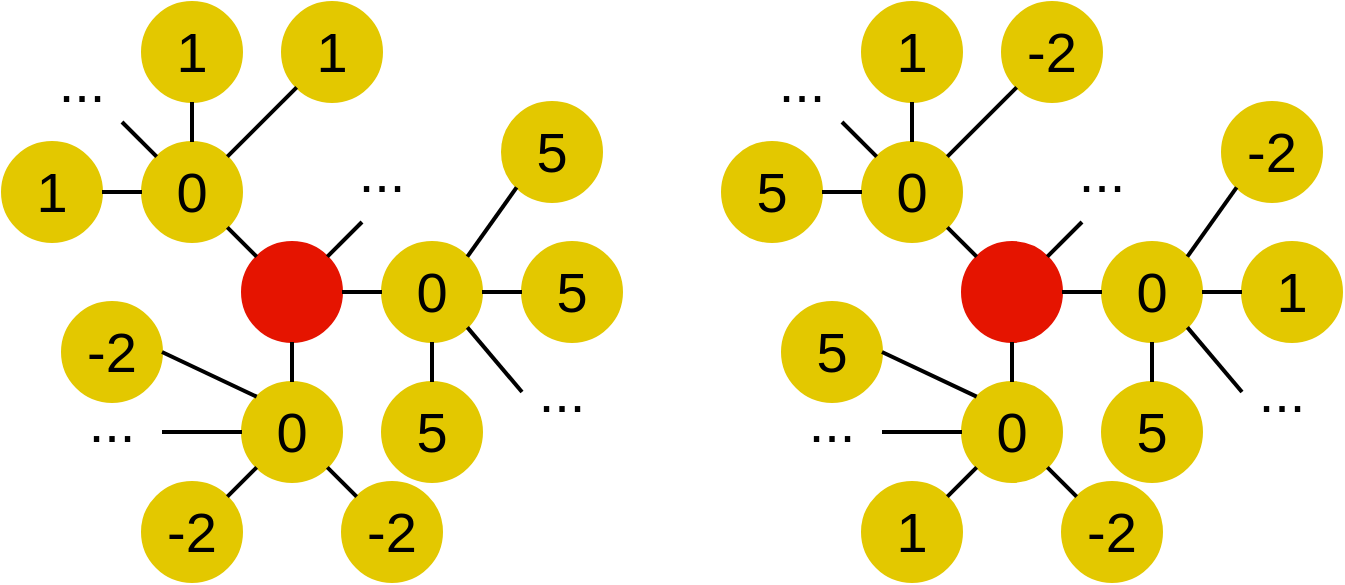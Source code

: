 <mxfile version="15.0.3" type="github">
  <diagram id="41TENCk-us3p-DswaN3T" name="Page-1">
    <mxGraphModel dx="946" dy="543" grid="1" gridSize="10" guides="1" tooltips="1" connect="1" arrows="1" fold="1" page="1" pageScale="1" pageWidth="850" pageHeight="1100" math="0" shadow="0">
      <root>
        <mxCell id="0" />
        <mxCell id="1" parent="0" />
        <mxCell id="OCGcXutntZykLMBoqyvL-28" value="&lt;font style=&quot;font-size: 28px&quot;&gt;...&lt;/font&gt;" style="text;html=1;strokeColor=none;fillColor=none;align=center;verticalAlign=middle;whiteSpace=wrap;rounded=0;" parent="1" vertex="1">
          <mxGeometry x="140" y="510" width="40" height="20" as="geometry" />
        </mxCell>
        <mxCell id="Z6vbrmiXovS8cvgwPFea-2" value="" style="ellipse;whiteSpace=wrap;html=1;aspect=fixed;fillColor=#e51400;fontColor=#ffffff;strokeColor=#E51400;" vertex="1" parent="1">
          <mxGeometry x="240" y="600" width="50" height="50" as="geometry" />
        </mxCell>
        <mxCell id="Z6vbrmiXovS8cvgwPFea-3" value="&lt;font style=&quot;font-size: 28px&quot;&gt;0&lt;/font&gt;" style="ellipse;whiteSpace=wrap;html=1;aspect=fixed;fillColor=#e3c800;fontColor=#000000;strokeColor=#E3C800;" vertex="1" parent="1">
          <mxGeometry x="190" y="550" width="50" height="50" as="geometry" />
        </mxCell>
        <mxCell id="Z6vbrmiXovS8cvgwPFea-4" value="&lt;font style=&quot;font-size: 28px&quot;&gt;0&lt;/font&gt;" style="ellipse;whiteSpace=wrap;html=1;aspect=fixed;fillColor=#e3c800;fontColor=#000000;strokeColor=#E3C800;" vertex="1" parent="1">
          <mxGeometry x="240" y="670" width="50" height="50" as="geometry" />
        </mxCell>
        <mxCell id="Z6vbrmiXovS8cvgwPFea-5" value="&lt;font style=&quot;font-size: 28px&quot;&gt;0&lt;/font&gt;" style="ellipse;whiteSpace=wrap;html=1;aspect=fixed;fillColor=#e3c800;fontColor=#000000;strokeColor=#E3C800;" vertex="1" parent="1">
          <mxGeometry x="310" y="600" width="50" height="50" as="geometry" />
        </mxCell>
        <mxCell id="Z6vbrmiXovS8cvgwPFea-6" style="rounded=0;orthogonalLoop=1;jettySize=auto;html=1;exitX=0;exitY=0;exitDx=0;exitDy=0;endArrow=none;endFill=0;strokeWidth=2;entryX=1;entryY=1;entryDx=0;entryDy=0;" edge="1" parent="1" source="Z6vbrmiXovS8cvgwPFea-2" target="Z6vbrmiXovS8cvgwPFea-3">
          <mxGeometry relative="1" as="geometry">
            <mxPoint x="281.716" y="281.716" as="sourcePoint" />
            <mxPoint x="258.284" y="238.284" as="targetPoint" />
          </mxGeometry>
        </mxCell>
        <mxCell id="Z6vbrmiXovS8cvgwPFea-7" style="rounded=0;orthogonalLoop=1;jettySize=auto;html=1;exitX=0.5;exitY=0;exitDx=0;exitDy=0;endArrow=none;endFill=0;strokeWidth=2;entryX=0.5;entryY=1;entryDx=0;entryDy=0;" edge="1" parent="1" source="Z6vbrmiXovS8cvgwPFea-4" target="Z6vbrmiXovS8cvgwPFea-2">
          <mxGeometry relative="1" as="geometry">
            <mxPoint x="257.322" y="617.322" as="sourcePoint" />
            <mxPoint x="242.678" y="602.678" as="targetPoint" />
          </mxGeometry>
        </mxCell>
        <mxCell id="Z6vbrmiXovS8cvgwPFea-8" style="rounded=0;orthogonalLoop=1;jettySize=auto;html=1;exitX=0;exitY=0.5;exitDx=0;exitDy=0;endArrow=none;endFill=0;strokeWidth=2;entryX=1;entryY=0.5;entryDx=0;entryDy=0;" edge="1" parent="1" source="Z6vbrmiXovS8cvgwPFea-5" target="Z6vbrmiXovS8cvgwPFea-2">
          <mxGeometry relative="1" as="geometry">
            <mxPoint x="257.322" y="617.322" as="sourcePoint" />
            <mxPoint x="242.678" y="602.678" as="targetPoint" />
          </mxGeometry>
        </mxCell>
        <mxCell id="Z6vbrmiXovS8cvgwPFea-9" value="&lt;font style=&quot;font-size: 28px&quot;&gt;1&lt;/font&gt;" style="ellipse;whiteSpace=wrap;html=1;aspect=fixed;fillColor=#e3c800;fontColor=#000000;strokeColor=#E3C800;" vertex="1" parent="1">
          <mxGeometry x="190" y="480" width="50" height="50" as="geometry" />
        </mxCell>
        <mxCell id="Z6vbrmiXovS8cvgwPFea-10" style="rounded=0;orthogonalLoop=1;jettySize=auto;html=1;exitX=0.5;exitY=0;exitDx=0;exitDy=0;endArrow=none;endFill=0;strokeWidth=2;entryX=0.5;entryY=1;entryDx=0;entryDy=0;" edge="1" parent="1" source="Z6vbrmiXovS8cvgwPFea-3" target="Z6vbrmiXovS8cvgwPFea-9">
          <mxGeometry relative="1" as="geometry">
            <mxPoint x="257.322" y="617.322" as="sourcePoint" />
            <mxPoint x="242.678" y="602.678" as="targetPoint" />
          </mxGeometry>
        </mxCell>
        <mxCell id="Z6vbrmiXovS8cvgwPFea-12" value="&lt;font style=&quot;font-size: 28px&quot;&gt;1&lt;/font&gt;" style="ellipse;whiteSpace=wrap;html=1;aspect=fixed;fillColor=#e3c800;fontColor=#000000;strokeColor=#E3C800;" vertex="1" parent="1">
          <mxGeometry x="120" y="550" width="50" height="50" as="geometry" />
        </mxCell>
        <mxCell id="Z6vbrmiXovS8cvgwPFea-13" style="rounded=0;orthogonalLoop=1;jettySize=auto;html=1;exitX=0;exitY=0.5;exitDx=0;exitDy=0;endArrow=none;endFill=0;strokeWidth=2;entryX=1;entryY=0.5;entryDx=0;entryDy=0;" edge="1" parent="1" source="Z6vbrmiXovS8cvgwPFea-3" target="Z6vbrmiXovS8cvgwPFea-12">
          <mxGeometry relative="1" as="geometry">
            <mxPoint x="225" y="560" as="sourcePoint" />
            <mxPoint x="225" y="540" as="targetPoint" />
          </mxGeometry>
        </mxCell>
        <mxCell id="Z6vbrmiXovS8cvgwPFea-14" style="rounded=0;orthogonalLoop=1;jettySize=auto;html=1;exitX=0;exitY=0;exitDx=0;exitDy=0;endArrow=none;endFill=0;strokeWidth=2;" edge="1" parent="1" source="Z6vbrmiXovS8cvgwPFea-3">
          <mxGeometry relative="1" as="geometry">
            <mxPoint x="257.322" y="617.322" as="sourcePoint" />
            <mxPoint x="180" y="540" as="targetPoint" />
          </mxGeometry>
        </mxCell>
        <mxCell id="Z6vbrmiXovS8cvgwPFea-15" value="&lt;font style=&quot;font-size: 28px&quot;&gt;-2&lt;/font&gt;" style="ellipse;whiteSpace=wrap;html=1;aspect=fixed;fillColor=#e3c800;fontColor=#000000;strokeColor=#E3C800;" vertex="1" parent="1">
          <mxGeometry x="190" y="720" width="50" height="50" as="geometry" />
        </mxCell>
        <mxCell id="Z6vbrmiXovS8cvgwPFea-16" value="&lt;font style=&quot;font-size: 28px&quot;&gt;-2&lt;/font&gt;" style="ellipse;whiteSpace=wrap;html=1;aspect=fixed;fillColor=#e3c800;fontColor=#000000;strokeColor=#E3C800;" vertex="1" parent="1">
          <mxGeometry x="150" y="630" width="50" height="50" as="geometry" />
        </mxCell>
        <mxCell id="Z6vbrmiXovS8cvgwPFea-17" style="rounded=0;orthogonalLoop=1;jettySize=auto;html=1;exitX=0;exitY=0;exitDx=0;exitDy=0;endArrow=none;endFill=0;strokeWidth=2;entryX=1;entryY=0.5;entryDx=0;entryDy=0;" edge="1" parent="1" source="Z6vbrmiXovS8cvgwPFea-4" target="Z6vbrmiXovS8cvgwPFea-16">
          <mxGeometry relative="1" as="geometry">
            <mxPoint x="200" y="585" as="sourcePoint" />
            <mxPoint x="180" y="585" as="targetPoint" />
          </mxGeometry>
        </mxCell>
        <mxCell id="Z6vbrmiXovS8cvgwPFea-18" style="rounded=0;orthogonalLoop=1;jettySize=auto;html=1;exitX=0;exitY=1;exitDx=0;exitDy=0;endArrow=none;endFill=0;strokeWidth=2;entryX=1;entryY=0;entryDx=0;entryDy=0;" edge="1" parent="1" source="Z6vbrmiXovS8cvgwPFea-4" target="Z6vbrmiXovS8cvgwPFea-15">
          <mxGeometry relative="1" as="geometry">
            <mxPoint x="257.322" y="687.322" as="sourcePoint" />
            <mxPoint x="210" y="665" as="targetPoint" />
          </mxGeometry>
        </mxCell>
        <mxCell id="Z6vbrmiXovS8cvgwPFea-19" value="&lt;font style=&quot;font-size: 28px&quot;&gt;...&lt;/font&gt;" style="text;html=1;strokeColor=none;fillColor=none;align=center;verticalAlign=middle;whiteSpace=wrap;rounded=0;" vertex="1" parent="1">
          <mxGeometry x="155" y="680" width="40" height="20" as="geometry" />
        </mxCell>
        <mxCell id="Z6vbrmiXovS8cvgwPFea-20" style="rounded=0;orthogonalLoop=1;jettySize=auto;html=1;exitX=0;exitY=0.5;exitDx=0;exitDy=0;endArrow=none;endFill=0;strokeWidth=2;" edge="1" parent="1" source="Z6vbrmiXovS8cvgwPFea-4">
          <mxGeometry relative="1" as="geometry">
            <mxPoint x="200" y="585" as="sourcePoint" />
            <mxPoint x="200" y="695" as="targetPoint" />
          </mxGeometry>
        </mxCell>
        <mxCell id="Z6vbrmiXovS8cvgwPFea-21" value="&lt;font style=&quot;font-size: 28px&quot;&gt;...&lt;/font&gt;" style="text;html=1;strokeColor=none;fillColor=none;align=center;verticalAlign=middle;whiteSpace=wrap;rounded=0;" vertex="1" parent="1">
          <mxGeometry x="290" y="550" width="40" height="30" as="geometry" />
        </mxCell>
        <mxCell id="Z6vbrmiXovS8cvgwPFea-22" style="rounded=0;orthogonalLoop=1;jettySize=auto;html=1;endArrow=none;endFill=0;strokeWidth=2;entryX=1;entryY=0;entryDx=0;entryDy=0;" edge="1" parent="1" target="Z6vbrmiXovS8cvgwPFea-2">
          <mxGeometry relative="1" as="geometry">
            <mxPoint x="300" y="590" as="sourcePoint" />
            <mxPoint x="300" y="635" as="targetPoint" />
          </mxGeometry>
        </mxCell>
        <mxCell id="Z6vbrmiXovS8cvgwPFea-23" value="&lt;font style=&quot;font-size: 28px&quot;&gt;5&lt;/font&gt;" style="ellipse;whiteSpace=wrap;html=1;aspect=fixed;fillColor=#e3c800;fontColor=#000000;strokeColor=#E3C800;" vertex="1" parent="1">
          <mxGeometry x="310" y="670" width="50" height="50" as="geometry" />
        </mxCell>
        <mxCell id="Z6vbrmiXovS8cvgwPFea-24" value="&lt;font style=&quot;font-size: 28px&quot;&gt;5&lt;/font&gt;" style="ellipse;whiteSpace=wrap;html=1;aspect=fixed;fillColor=#e3c800;fontColor=#000000;strokeColor=#E3C800;" vertex="1" parent="1">
          <mxGeometry x="380" y="600" width="50" height="50" as="geometry" />
        </mxCell>
        <mxCell id="Z6vbrmiXovS8cvgwPFea-25" style="rounded=0;orthogonalLoop=1;jettySize=auto;html=1;exitX=0;exitY=0.5;exitDx=0;exitDy=0;endArrow=none;endFill=0;strokeWidth=2;entryX=1;entryY=0.5;entryDx=0;entryDy=0;" edge="1" parent="1" source="Z6vbrmiXovS8cvgwPFea-24" target="Z6vbrmiXovS8cvgwPFea-5">
          <mxGeometry relative="1" as="geometry">
            <mxPoint x="320" y="635" as="sourcePoint" />
            <mxPoint x="360" y="625" as="targetPoint" />
          </mxGeometry>
        </mxCell>
        <mxCell id="Z6vbrmiXovS8cvgwPFea-26" style="rounded=0;orthogonalLoop=1;jettySize=auto;html=1;exitX=0.5;exitY=0;exitDx=0;exitDy=0;endArrow=none;endFill=0;strokeWidth=2;entryX=0.5;entryY=1;entryDx=0;entryDy=0;" edge="1" parent="1" source="Z6vbrmiXovS8cvgwPFea-23" target="Z6vbrmiXovS8cvgwPFea-5">
          <mxGeometry relative="1" as="geometry">
            <mxPoint x="275" y="680" as="sourcePoint" />
            <mxPoint x="275" y="660" as="targetPoint" />
          </mxGeometry>
        </mxCell>
        <mxCell id="Z6vbrmiXovS8cvgwPFea-27" value="&lt;font style=&quot;font-size: 28px&quot;&gt;...&lt;/font&gt;" style="text;html=1;strokeColor=none;fillColor=none;align=center;verticalAlign=middle;whiteSpace=wrap;rounded=0;" vertex="1" parent="1">
          <mxGeometry x="380" y="660" width="40" height="30" as="geometry" />
        </mxCell>
        <mxCell id="Z6vbrmiXovS8cvgwPFea-28" style="rounded=0;orthogonalLoop=1;jettySize=auto;html=1;exitX=0;exitY=0.5;exitDx=0;exitDy=0;endArrow=none;endFill=0;strokeWidth=2;entryX=1;entryY=1;entryDx=0;entryDy=0;" edge="1" parent="1" source="Z6vbrmiXovS8cvgwPFea-27" target="Z6vbrmiXovS8cvgwPFea-5">
          <mxGeometry relative="1" as="geometry">
            <mxPoint x="257.322" y="617.322" as="sourcePoint" />
            <mxPoint x="242.678" y="602.678" as="targetPoint" />
          </mxGeometry>
        </mxCell>
        <mxCell id="Z6vbrmiXovS8cvgwPFea-29" value="&lt;font style=&quot;font-size: 28px&quot;&gt;...&lt;/font&gt;" style="text;html=1;strokeColor=none;fillColor=none;align=center;verticalAlign=middle;whiteSpace=wrap;rounded=0;" vertex="1" parent="1">
          <mxGeometry x="500" y="510" width="40" height="20" as="geometry" />
        </mxCell>
        <mxCell id="Z6vbrmiXovS8cvgwPFea-30" value="" style="ellipse;whiteSpace=wrap;html=1;aspect=fixed;fillColor=#e51400;fontColor=#ffffff;strokeColor=#E51400;" vertex="1" parent="1">
          <mxGeometry x="600" y="600" width="50" height="50" as="geometry" />
        </mxCell>
        <mxCell id="Z6vbrmiXovS8cvgwPFea-31" value="&lt;font style=&quot;font-size: 28px&quot;&gt;0&lt;/font&gt;" style="ellipse;whiteSpace=wrap;html=1;aspect=fixed;fillColor=#e3c800;fontColor=#000000;strokeColor=#E3C800;" vertex="1" parent="1">
          <mxGeometry x="550" y="550" width="50" height="50" as="geometry" />
        </mxCell>
        <mxCell id="Z6vbrmiXovS8cvgwPFea-32" value="&lt;font style=&quot;font-size: 28px&quot;&gt;0&lt;/font&gt;" style="ellipse;whiteSpace=wrap;html=1;aspect=fixed;fillColor=#e3c800;fontColor=#000000;strokeColor=#E3C800;" vertex="1" parent="1">
          <mxGeometry x="600" y="670" width="50" height="50" as="geometry" />
        </mxCell>
        <mxCell id="Z6vbrmiXovS8cvgwPFea-33" value="&lt;font style=&quot;font-size: 28px&quot;&gt;0&lt;/font&gt;" style="ellipse;whiteSpace=wrap;html=1;aspect=fixed;fillColor=#e3c800;fontColor=#000000;strokeColor=#E3C800;" vertex="1" parent="1">
          <mxGeometry x="670" y="600" width="50" height="50" as="geometry" />
        </mxCell>
        <mxCell id="Z6vbrmiXovS8cvgwPFea-34" style="rounded=0;orthogonalLoop=1;jettySize=auto;html=1;exitX=0;exitY=0;exitDx=0;exitDy=0;endArrow=none;endFill=0;strokeWidth=2;entryX=1;entryY=1;entryDx=0;entryDy=0;" edge="1" parent="1" source="Z6vbrmiXovS8cvgwPFea-30" target="Z6vbrmiXovS8cvgwPFea-31">
          <mxGeometry relative="1" as="geometry">
            <mxPoint x="641.716" y="281.716" as="sourcePoint" />
            <mxPoint x="618.284" y="238.284" as="targetPoint" />
          </mxGeometry>
        </mxCell>
        <mxCell id="Z6vbrmiXovS8cvgwPFea-35" style="rounded=0;orthogonalLoop=1;jettySize=auto;html=1;exitX=0.5;exitY=0;exitDx=0;exitDy=0;endArrow=none;endFill=0;strokeWidth=2;entryX=0.5;entryY=1;entryDx=0;entryDy=0;" edge="1" parent="1" source="Z6vbrmiXovS8cvgwPFea-32" target="Z6vbrmiXovS8cvgwPFea-30">
          <mxGeometry relative="1" as="geometry">
            <mxPoint x="617.322" y="617.322" as="sourcePoint" />
            <mxPoint x="602.678" y="602.678" as="targetPoint" />
          </mxGeometry>
        </mxCell>
        <mxCell id="Z6vbrmiXovS8cvgwPFea-36" style="rounded=0;orthogonalLoop=1;jettySize=auto;html=1;exitX=0;exitY=0.5;exitDx=0;exitDy=0;endArrow=none;endFill=0;strokeWidth=2;entryX=1;entryY=0.5;entryDx=0;entryDy=0;" edge="1" parent="1" source="Z6vbrmiXovS8cvgwPFea-33" target="Z6vbrmiXovS8cvgwPFea-30">
          <mxGeometry relative="1" as="geometry">
            <mxPoint x="617.322" y="617.322" as="sourcePoint" />
            <mxPoint x="602.678" y="602.678" as="targetPoint" />
          </mxGeometry>
        </mxCell>
        <mxCell id="Z6vbrmiXovS8cvgwPFea-37" value="&lt;font style=&quot;font-size: 28px&quot;&gt;1&lt;/font&gt;" style="ellipse;whiteSpace=wrap;html=1;aspect=fixed;fillColor=#e3c800;fontColor=#000000;strokeColor=#E3C800;" vertex="1" parent="1">
          <mxGeometry x="550" y="480" width="50" height="50" as="geometry" />
        </mxCell>
        <mxCell id="Z6vbrmiXovS8cvgwPFea-38" style="rounded=0;orthogonalLoop=1;jettySize=auto;html=1;exitX=0.5;exitY=0;exitDx=0;exitDy=0;endArrow=none;endFill=0;strokeWidth=2;entryX=0.5;entryY=1;entryDx=0;entryDy=0;" edge="1" parent="1" source="Z6vbrmiXovS8cvgwPFea-31" target="Z6vbrmiXovS8cvgwPFea-37">
          <mxGeometry relative="1" as="geometry">
            <mxPoint x="617.322" y="617.322" as="sourcePoint" />
            <mxPoint x="602.678" y="602.678" as="targetPoint" />
          </mxGeometry>
        </mxCell>
        <mxCell id="Z6vbrmiXovS8cvgwPFea-39" value="&lt;font style=&quot;font-size: 28px&quot;&gt;5&lt;/font&gt;" style="ellipse;whiteSpace=wrap;html=1;aspect=fixed;fillColor=#e3c800;fontColor=#000000;strokeColor=#E3C800;" vertex="1" parent="1">
          <mxGeometry x="480" y="550" width="50" height="50" as="geometry" />
        </mxCell>
        <mxCell id="Z6vbrmiXovS8cvgwPFea-40" style="rounded=0;orthogonalLoop=1;jettySize=auto;html=1;exitX=0;exitY=0.5;exitDx=0;exitDy=0;endArrow=none;endFill=0;strokeWidth=2;entryX=1;entryY=0.5;entryDx=0;entryDy=0;" edge="1" parent="1" source="Z6vbrmiXovS8cvgwPFea-31" target="Z6vbrmiXovS8cvgwPFea-39">
          <mxGeometry relative="1" as="geometry">
            <mxPoint x="585" y="560" as="sourcePoint" />
            <mxPoint x="585" y="540" as="targetPoint" />
          </mxGeometry>
        </mxCell>
        <mxCell id="Z6vbrmiXovS8cvgwPFea-41" style="rounded=0;orthogonalLoop=1;jettySize=auto;html=1;exitX=0;exitY=0;exitDx=0;exitDy=0;endArrow=none;endFill=0;strokeWidth=2;" edge="1" parent="1" source="Z6vbrmiXovS8cvgwPFea-31">
          <mxGeometry relative="1" as="geometry">
            <mxPoint x="617.322" y="617.322" as="sourcePoint" />
            <mxPoint x="540" y="540" as="targetPoint" />
          </mxGeometry>
        </mxCell>
        <mxCell id="Z6vbrmiXovS8cvgwPFea-42" value="&lt;font style=&quot;font-size: 28px&quot;&gt;1&lt;/font&gt;" style="ellipse;whiteSpace=wrap;html=1;aspect=fixed;fillColor=#e3c800;fontColor=#000000;strokeColor=#E3C800;" vertex="1" parent="1">
          <mxGeometry x="550" y="720" width="50" height="50" as="geometry" />
        </mxCell>
        <mxCell id="Z6vbrmiXovS8cvgwPFea-43" value="&lt;font style=&quot;font-size: 28px&quot;&gt;5&lt;/font&gt;" style="ellipse;whiteSpace=wrap;html=1;aspect=fixed;fillColor=#e3c800;fontColor=#000000;strokeColor=#E3C800;" vertex="1" parent="1">
          <mxGeometry x="510" y="630" width="50" height="50" as="geometry" />
        </mxCell>
        <mxCell id="Z6vbrmiXovS8cvgwPFea-44" style="rounded=0;orthogonalLoop=1;jettySize=auto;html=1;exitX=0;exitY=0;exitDx=0;exitDy=0;endArrow=none;endFill=0;strokeWidth=2;entryX=1;entryY=0.5;entryDx=0;entryDy=0;" edge="1" parent="1" source="Z6vbrmiXovS8cvgwPFea-32" target="Z6vbrmiXovS8cvgwPFea-43">
          <mxGeometry relative="1" as="geometry">
            <mxPoint x="560" y="585" as="sourcePoint" />
            <mxPoint x="540" y="585" as="targetPoint" />
          </mxGeometry>
        </mxCell>
        <mxCell id="Z6vbrmiXovS8cvgwPFea-45" style="rounded=0;orthogonalLoop=1;jettySize=auto;html=1;exitX=0;exitY=1;exitDx=0;exitDy=0;endArrow=none;endFill=0;strokeWidth=2;entryX=1;entryY=0;entryDx=0;entryDy=0;" edge="1" parent="1" source="Z6vbrmiXovS8cvgwPFea-32" target="Z6vbrmiXovS8cvgwPFea-42">
          <mxGeometry relative="1" as="geometry">
            <mxPoint x="617.322" y="687.322" as="sourcePoint" />
            <mxPoint x="570" y="665" as="targetPoint" />
          </mxGeometry>
        </mxCell>
        <mxCell id="Z6vbrmiXovS8cvgwPFea-46" value="&lt;font style=&quot;font-size: 28px&quot;&gt;...&lt;/font&gt;" style="text;html=1;strokeColor=none;fillColor=none;align=center;verticalAlign=middle;whiteSpace=wrap;rounded=0;" vertex="1" parent="1">
          <mxGeometry x="515" y="680" width="40" height="20" as="geometry" />
        </mxCell>
        <mxCell id="Z6vbrmiXovS8cvgwPFea-47" style="rounded=0;orthogonalLoop=1;jettySize=auto;html=1;exitX=0;exitY=0.5;exitDx=0;exitDy=0;endArrow=none;endFill=0;strokeWidth=2;" edge="1" parent="1" source="Z6vbrmiXovS8cvgwPFea-32">
          <mxGeometry relative="1" as="geometry">
            <mxPoint x="560" y="585" as="sourcePoint" />
            <mxPoint x="560" y="695" as="targetPoint" />
          </mxGeometry>
        </mxCell>
        <mxCell id="Z6vbrmiXovS8cvgwPFea-48" value="&lt;font style=&quot;font-size: 28px&quot;&gt;...&lt;/font&gt;" style="text;html=1;strokeColor=none;fillColor=none;align=center;verticalAlign=middle;whiteSpace=wrap;rounded=0;" vertex="1" parent="1">
          <mxGeometry x="650" y="550" width="40" height="30" as="geometry" />
        </mxCell>
        <mxCell id="Z6vbrmiXovS8cvgwPFea-49" style="rounded=0;orthogonalLoop=1;jettySize=auto;html=1;endArrow=none;endFill=0;strokeWidth=2;entryX=1;entryY=0;entryDx=0;entryDy=0;" edge="1" parent="1" target="Z6vbrmiXovS8cvgwPFea-30">
          <mxGeometry relative="1" as="geometry">
            <mxPoint x="660" y="590" as="sourcePoint" />
            <mxPoint x="660" y="635" as="targetPoint" />
          </mxGeometry>
        </mxCell>
        <mxCell id="Z6vbrmiXovS8cvgwPFea-50" value="&lt;font style=&quot;font-size: 28px&quot;&gt;5&lt;/font&gt;" style="ellipse;whiteSpace=wrap;html=1;aspect=fixed;fillColor=#e3c800;fontColor=#000000;strokeColor=#E3C800;" vertex="1" parent="1">
          <mxGeometry x="670" y="670" width="50" height="50" as="geometry" />
        </mxCell>
        <mxCell id="Z6vbrmiXovS8cvgwPFea-51" value="&lt;font style=&quot;font-size: 28px&quot;&gt;1&lt;/font&gt;" style="ellipse;whiteSpace=wrap;html=1;aspect=fixed;fillColor=#e3c800;fontColor=#000000;strokeColor=#E3C800;" vertex="1" parent="1">
          <mxGeometry x="740" y="600" width="50" height="50" as="geometry" />
        </mxCell>
        <mxCell id="Z6vbrmiXovS8cvgwPFea-52" style="rounded=0;orthogonalLoop=1;jettySize=auto;html=1;exitX=0;exitY=0.5;exitDx=0;exitDy=0;endArrow=none;endFill=0;strokeWidth=2;entryX=1;entryY=0.5;entryDx=0;entryDy=0;" edge="1" parent="1" source="Z6vbrmiXovS8cvgwPFea-51" target="Z6vbrmiXovS8cvgwPFea-33">
          <mxGeometry relative="1" as="geometry">
            <mxPoint x="680" y="635" as="sourcePoint" />
            <mxPoint x="720" y="625" as="targetPoint" />
          </mxGeometry>
        </mxCell>
        <mxCell id="Z6vbrmiXovS8cvgwPFea-53" style="rounded=0;orthogonalLoop=1;jettySize=auto;html=1;exitX=0.5;exitY=0;exitDx=0;exitDy=0;endArrow=none;endFill=0;strokeWidth=2;entryX=0.5;entryY=1;entryDx=0;entryDy=0;" edge="1" parent="1" source="Z6vbrmiXovS8cvgwPFea-50" target="Z6vbrmiXovS8cvgwPFea-33">
          <mxGeometry relative="1" as="geometry">
            <mxPoint x="635" y="680" as="sourcePoint" />
            <mxPoint x="635" y="660" as="targetPoint" />
          </mxGeometry>
        </mxCell>
        <mxCell id="Z6vbrmiXovS8cvgwPFea-54" value="&lt;font style=&quot;font-size: 28px&quot;&gt;...&lt;/font&gt;" style="text;html=1;strokeColor=none;fillColor=none;align=center;verticalAlign=middle;whiteSpace=wrap;rounded=0;" vertex="1" parent="1">
          <mxGeometry x="740" y="660" width="40" height="30" as="geometry" />
        </mxCell>
        <mxCell id="Z6vbrmiXovS8cvgwPFea-55" style="rounded=0;orthogonalLoop=1;jettySize=auto;html=1;exitX=0;exitY=0.5;exitDx=0;exitDy=0;endArrow=none;endFill=0;strokeWidth=2;entryX=1;entryY=1;entryDx=0;entryDy=0;" edge="1" parent="1" source="Z6vbrmiXovS8cvgwPFea-54" target="Z6vbrmiXovS8cvgwPFea-33">
          <mxGeometry relative="1" as="geometry">
            <mxPoint x="617.322" y="617.322" as="sourcePoint" />
            <mxPoint x="602.678" y="602.678" as="targetPoint" />
          </mxGeometry>
        </mxCell>
        <mxCell id="Z6vbrmiXovS8cvgwPFea-56" value="&lt;font style=&quot;font-size: 28px&quot;&gt;-2&lt;/font&gt;" style="ellipse;whiteSpace=wrap;html=1;aspect=fixed;fillColor=#e3c800;fontColor=#000000;strokeColor=#E3C800;" vertex="1" parent="1">
          <mxGeometry x="620" y="480" width="50" height="50" as="geometry" />
        </mxCell>
        <mxCell id="Z6vbrmiXovS8cvgwPFea-57" style="rounded=0;orthogonalLoop=1;jettySize=auto;html=1;exitX=1;exitY=0;exitDx=0;exitDy=0;endArrow=none;endFill=0;strokeWidth=2;entryX=0;entryY=1;entryDx=0;entryDy=0;" edge="1" parent="1" source="Z6vbrmiXovS8cvgwPFea-31" target="Z6vbrmiXovS8cvgwPFea-56">
          <mxGeometry relative="1" as="geometry">
            <mxPoint x="567.322" y="567.322" as="sourcePoint" />
            <mxPoint x="550" y="550" as="targetPoint" />
          </mxGeometry>
        </mxCell>
        <mxCell id="Z6vbrmiXovS8cvgwPFea-58" value="&lt;font style=&quot;font-size: 28px&quot;&gt;-2&lt;/font&gt;" style="ellipse;whiteSpace=wrap;html=1;aspect=fixed;fillColor=#e3c800;fontColor=#000000;strokeColor=#E3C800;" vertex="1" parent="1">
          <mxGeometry x="650" y="720" width="50" height="50" as="geometry" />
        </mxCell>
        <mxCell id="Z6vbrmiXovS8cvgwPFea-59" style="rounded=0;orthogonalLoop=1;jettySize=auto;html=1;exitX=1;exitY=1;exitDx=0;exitDy=0;endArrow=none;endFill=0;strokeWidth=2;entryX=0;entryY=0;entryDx=0;entryDy=0;" edge="1" parent="1" source="Z6vbrmiXovS8cvgwPFea-32" target="Z6vbrmiXovS8cvgwPFea-58">
          <mxGeometry relative="1" as="geometry">
            <mxPoint x="617.322" y="722.678" as="sourcePoint" />
            <mxPoint x="602.678" y="737.322" as="targetPoint" />
          </mxGeometry>
        </mxCell>
        <mxCell id="Z6vbrmiXovS8cvgwPFea-60" value="&lt;font style=&quot;font-size: 28px&quot;&gt;-2&lt;/font&gt;" style="ellipse;whiteSpace=wrap;html=1;aspect=fixed;fillColor=#e3c800;fontColor=#000000;strokeColor=#E3C800;" vertex="1" parent="1">
          <mxGeometry x="730" y="530" width="50" height="50" as="geometry" />
        </mxCell>
        <mxCell id="Z6vbrmiXovS8cvgwPFea-61" style="rounded=0;orthogonalLoop=1;jettySize=auto;html=1;endArrow=none;endFill=0;strokeWidth=2;entryX=1;entryY=0;entryDx=0;entryDy=0;exitX=0;exitY=1;exitDx=0;exitDy=0;" edge="1" parent="1" source="Z6vbrmiXovS8cvgwPFea-60" target="Z6vbrmiXovS8cvgwPFea-33">
          <mxGeometry relative="1" as="geometry">
            <mxPoint x="670" y="600" as="sourcePoint" />
            <mxPoint x="652.678" y="617.322" as="targetPoint" />
          </mxGeometry>
        </mxCell>
        <mxCell id="Z6vbrmiXovS8cvgwPFea-62" value="&lt;font style=&quot;font-size: 28px&quot;&gt;1&lt;/font&gt;" style="ellipse;whiteSpace=wrap;html=1;aspect=fixed;fillColor=#e3c800;fontColor=#000000;strokeColor=#E3C800;" vertex="1" parent="1">
          <mxGeometry x="260" y="480" width="50" height="50" as="geometry" />
        </mxCell>
        <mxCell id="Z6vbrmiXovS8cvgwPFea-63" style="rounded=0;orthogonalLoop=1;jettySize=auto;html=1;exitX=1;exitY=0;exitDx=0;exitDy=0;endArrow=none;endFill=0;strokeWidth=2;entryX=0;entryY=1;entryDx=0;entryDy=0;" edge="1" parent="1" source="Z6vbrmiXovS8cvgwPFea-3" target="Z6vbrmiXovS8cvgwPFea-62">
          <mxGeometry relative="1" as="geometry">
            <mxPoint x="622.678" y="577.322" as="sourcePoint" />
            <mxPoint x="657.322" y="542.678" as="targetPoint" />
          </mxGeometry>
        </mxCell>
        <mxCell id="Z6vbrmiXovS8cvgwPFea-65" value="&lt;font style=&quot;font-size: 28px&quot;&gt;-2&lt;/font&gt;" style="ellipse;whiteSpace=wrap;html=1;aspect=fixed;fillColor=#e3c800;fontColor=#000000;strokeColor=#E3C800;" vertex="1" parent="1">
          <mxGeometry x="290" y="720" width="50" height="50" as="geometry" />
        </mxCell>
        <mxCell id="Z6vbrmiXovS8cvgwPFea-66" style="rounded=0;orthogonalLoop=1;jettySize=auto;html=1;exitX=1;exitY=1;exitDx=0;exitDy=0;endArrow=none;endFill=0;strokeWidth=2;entryX=0;entryY=0;entryDx=0;entryDy=0;" edge="1" parent="1" source="Z6vbrmiXovS8cvgwPFea-4" target="Z6vbrmiXovS8cvgwPFea-65">
          <mxGeometry relative="1" as="geometry">
            <mxPoint x="672.678" y="732.678" as="sourcePoint" />
            <mxPoint x="687.322" y="747.322" as="targetPoint" />
          </mxGeometry>
        </mxCell>
        <mxCell id="Z6vbrmiXovS8cvgwPFea-67" value="&lt;font style=&quot;font-size: 28px&quot;&gt;5&lt;/font&gt;" style="ellipse;whiteSpace=wrap;html=1;aspect=fixed;fillColor=#e3c800;fontColor=#000000;strokeColor=#E3C800;" vertex="1" parent="1">
          <mxGeometry x="370" y="530" width="50" height="50" as="geometry" />
        </mxCell>
        <mxCell id="Z6vbrmiXovS8cvgwPFea-68" style="rounded=0;orthogonalLoop=1;jettySize=auto;html=1;endArrow=none;endFill=0;strokeWidth=2;entryX=1;entryY=0;entryDx=0;entryDy=0;exitX=0;exitY=1;exitDx=0;exitDy=0;" edge="1" parent="1" source="Z6vbrmiXovS8cvgwPFea-67" target="Z6vbrmiXovS8cvgwPFea-5">
          <mxGeometry relative="1" as="geometry">
            <mxPoint x="310" y="600" as="sourcePoint" />
            <mxPoint x="292.678" y="617.322" as="targetPoint" />
          </mxGeometry>
        </mxCell>
      </root>
    </mxGraphModel>
  </diagram>
</mxfile>
